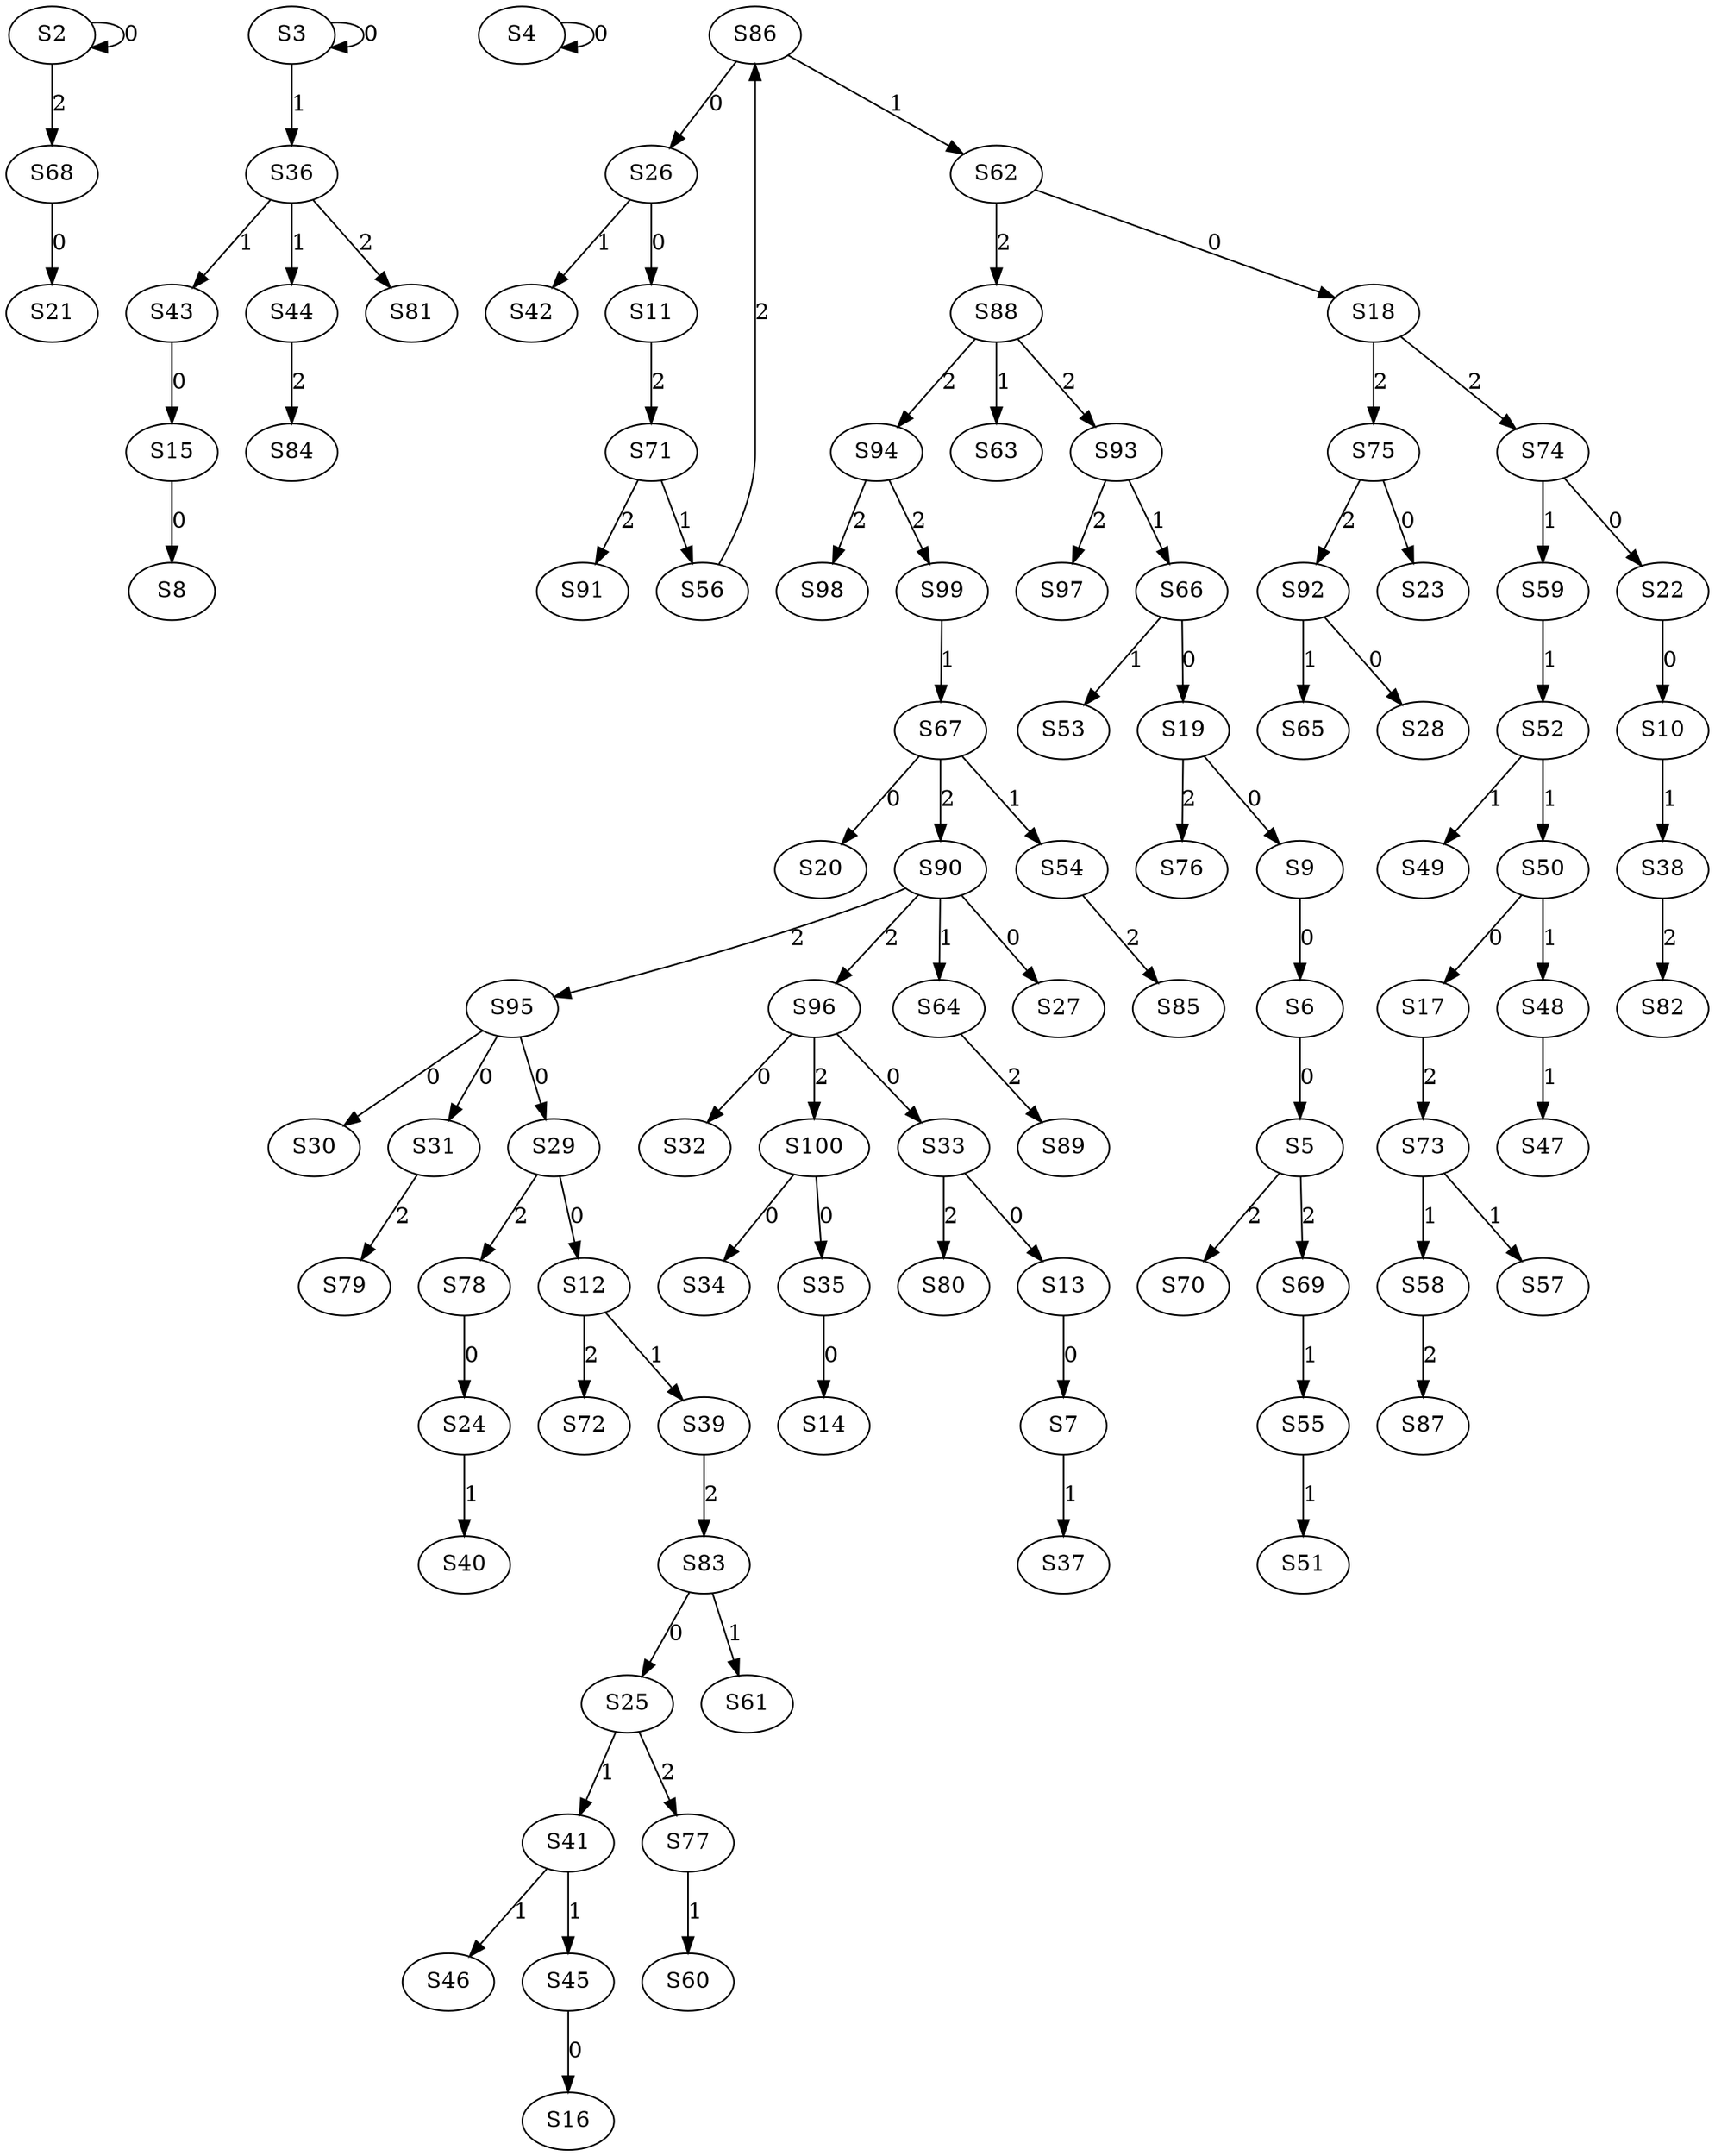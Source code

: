 strict digraph {
	S2 -> S2 [ label = 0 ];
	S3 -> S3 [ label = 0 ];
	S4 -> S4 [ label = 0 ];
	S6 -> S5 [ label = 0 ];
	S9 -> S6 [ label = 0 ];
	S13 -> S7 [ label = 0 ];
	S15 -> S8 [ label = 0 ];
	S19 -> S9 [ label = 0 ];
	S22 -> S10 [ label = 0 ];
	S26 -> S11 [ label = 0 ];
	S29 -> S12 [ label = 0 ];
	S33 -> S13 [ label = 0 ];
	S35 -> S14 [ label = 0 ];
	S43 -> S15 [ label = 0 ];
	S45 -> S16 [ label = 0 ];
	S50 -> S17 [ label = 0 ];
	S62 -> S18 [ label = 0 ];
	S66 -> S19 [ label = 0 ];
	S67 -> S20 [ label = 0 ];
	S68 -> S21 [ label = 0 ];
	S74 -> S22 [ label = 0 ];
	S75 -> S23 [ label = 0 ];
	S78 -> S24 [ label = 0 ];
	S83 -> S25 [ label = 0 ];
	S86 -> S26 [ label = 0 ];
	S90 -> S27 [ label = 0 ];
	S92 -> S28 [ label = 0 ];
	S95 -> S29 [ label = 0 ];
	S95 -> S30 [ label = 0 ];
	S95 -> S31 [ label = 0 ];
	S96 -> S32 [ label = 0 ];
	S96 -> S33 [ label = 0 ];
	S100 -> S34 [ label = 0 ];
	S100 -> S35 [ label = 0 ];
	S3 -> S36 [ label = 1 ];
	S7 -> S37 [ label = 1 ];
	S10 -> S38 [ label = 1 ];
	S12 -> S39 [ label = 1 ];
	S24 -> S40 [ label = 1 ];
	S25 -> S41 [ label = 1 ];
	S26 -> S42 [ label = 1 ];
	S36 -> S43 [ label = 1 ];
	S36 -> S44 [ label = 1 ];
	S41 -> S45 [ label = 1 ];
	S41 -> S46 [ label = 1 ];
	S48 -> S47 [ label = 1 ];
	S50 -> S48 [ label = 1 ];
	S52 -> S49 [ label = 1 ];
	S52 -> S50 [ label = 1 ];
	S55 -> S51 [ label = 1 ];
	S59 -> S52 [ label = 1 ];
	S66 -> S53 [ label = 1 ];
	S67 -> S54 [ label = 1 ];
	S69 -> S55 [ label = 1 ];
	S71 -> S56 [ label = 1 ];
	S73 -> S57 [ label = 1 ];
	S73 -> S58 [ label = 1 ];
	S74 -> S59 [ label = 1 ];
	S77 -> S60 [ label = 1 ];
	S83 -> S61 [ label = 1 ];
	S86 -> S62 [ label = 1 ];
	S88 -> S63 [ label = 1 ];
	S90 -> S64 [ label = 1 ];
	S92 -> S65 [ label = 1 ];
	S93 -> S66 [ label = 1 ];
	S99 -> S67 [ label = 1 ];
	S2 -> S68 [ label = 2 ];
	S5 -> S69 [ label = 2 ];
	S5 -> S70 [ label = 2 ];
	S11 -> S71 [ label = 2 ];
	S12 -> S72 [ label = 2 ];
	S17 -> S73 [ label = 2 ];
	S18 -> S74 [ label = 2 ];
	S18 -> S75 [ label = 2 ];
	S19 -> S76 [ label = 2 ];
	S25 -> S77 [ label = 2 ];
	S29 -> S78 [ label = 2 ];
	S31 -> S79 [ label = 2 ];
	S33 -> S80 [ label = 2 ];
	S36 -> S81 [ label = 2 ];
	S38 -> S82 [ label = 2 ];
	S39 -> S83 [ label = 2 ];
	S44 -> S84 [ label = 2 ];
	S54 -> S85 [ label = 2 ];
	S56 -> S86 [ label = 2 ];
	S58 -> S87 [ label = 2 ];
	S62 -> S88 [ label = 2 ];
	S64 -> S89 [ label = 2 ];
	S67 -> S90 [ label = 2 ];
	S71 -> S91 [ label = 2 ];
	S75 -> S92 [ label = 2 ];
	S88 -> S93 [ label = 2 ];
	S88 -> S94 [ label = 2 ];
	S90 -> S95 [ label = 2 ];
	S90 -> S96 [ label = 2 ];
	S93 -> S97 [ label = 2 ];
	S94 -> S98 [ label = 2 ];
	S94 -> S99 [ label = 2 ];
	S96 -> S100 [ label = 2 ];
}